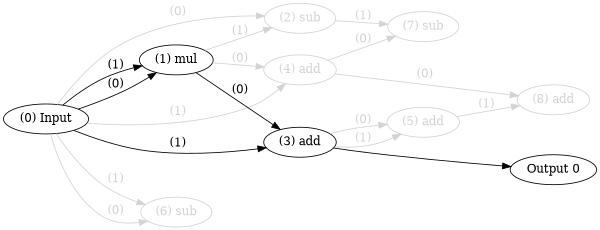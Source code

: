 digraph NeuralNetwork {
rankdir=LR;
size="4,3";
center = true;
node0 [label="(0) Input", color=black, labelfontcolor=black, fontcolor=black];
node1 [label="(1) mul", color=black, labelfontcolor=black, fontcolor=black];
node0 -> node1 [label=" (0)", labelfontcolor=black, fontcolor=black, bold=true, color=black];
node0 -> node1 [label=" (1)", labelfontcolor=black, fontcolor=black, bold=true, color=black];
node2 [label="(2) sub", color=lightgrey, labelfontcolor=lightgrey, fontcolor=lightgrey];
node0 -> node2 [label=" (0)", labelfontcolor=lightgrey, fontcolor=lightgrey, bold=true, color=lightgrey];
node1 -> node2 [label=" (1)", labelfontcolor=lightgrey, fontcolor=lightgrey, bold=true, color=lightgrey];
node3 [label="(3) add", color=black, labelfontcolor=black, fontcolor=black];
node1 -> node3 [label=" (0)", labelfontcolor=black, fontcolor=black, bold=true, color=black];
node0 -> node3 [label=" (1)", labelfontcolor=black, fontcolor=black, bold=true, color=black];
node4 [label="(4) add", color=lightgrey, labelfontcolor=lightgrey, fontcolor=lightgrey];
node1 -> node4 [label=" (0)", labelfontcolor=lightgrey, fontcolor=lightgrey, bold=true, color=lightgrey];
node0 -> node4 [label=" (1)", labelfontcolor=lightgrey, fontcolor=lightgrey, bold=true, color=lightgrey];
node5 [label="(5) add", color=lightgrey, labelfontcolor=lightgrey, fontcolor=lightgrey];
node3 -> node5 [label=" (0)", labelfontcolor=lightgrey, fontcolor=lightgrey, bold=true, color=lightgrey];
node3 -> node5 [label=" (1)", labelfontcolor=lightgrey, fontcolor=lightgrey, bold=true, color=lightgrey];
node6 [label="(6) sub", color=lightgrey, labelfontcolor=lightgrey, fontcolor=lightgrey];
node0 -> node6 [label=" (0)", labelfontcolor=lightgrey, fontcolor=lightgrey, bold=true, color=lightgrey];
node0 -> node6 [label=" (1)", labelfontcolor=lightgrey, fontcolor=lightgrey, bold=true, color=lightgrey];
node7 [label="(7) sub", color=lightgrey, labelfontcolor=lightgrey, fontcolor=lightgrey];
node4 -> node7 [label=" (0)", labelfontcolor=lightgrey, fontcolor=lightgrey, bold=true, color=lightgrey];
node2 -> node7 [label=" (1)", labelfontcolor=lightgrey, fontcolor=lightgrey, bold=true, color=lightgrey];
node8 [label="(8) add", color=lightgrey, labelfontcolor=lightgrey, fontcolor=lightgrey];
node4 -> node8 [label=" (0)", labelfontcolor=lightgrey, fontcolor=lightgrey, bold=true, color=lightgrey];
node5 -> node8 [label=" (1)", labelfontcolor=lightgrey, fontcolor=lightgrey, bold=true, color=lightgrey];
node9 [label="Output 0", color=black, labelfontcolor=black, fontcolor=black];
node3 -> node9 [labelfontcolor=black, fontcolor=black, bold=true, color=black];
{ rank = source; "node0"; }
{ rank = max;"node9"; }
}